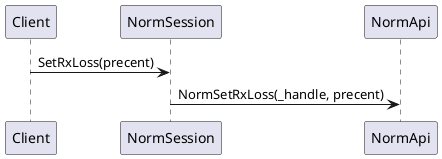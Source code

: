 @startuml
Client -> NormSession : SetRxLoss(precent)
NormSession -> NormApi : NormSetRxLoss(_handle, precent)
@enduml